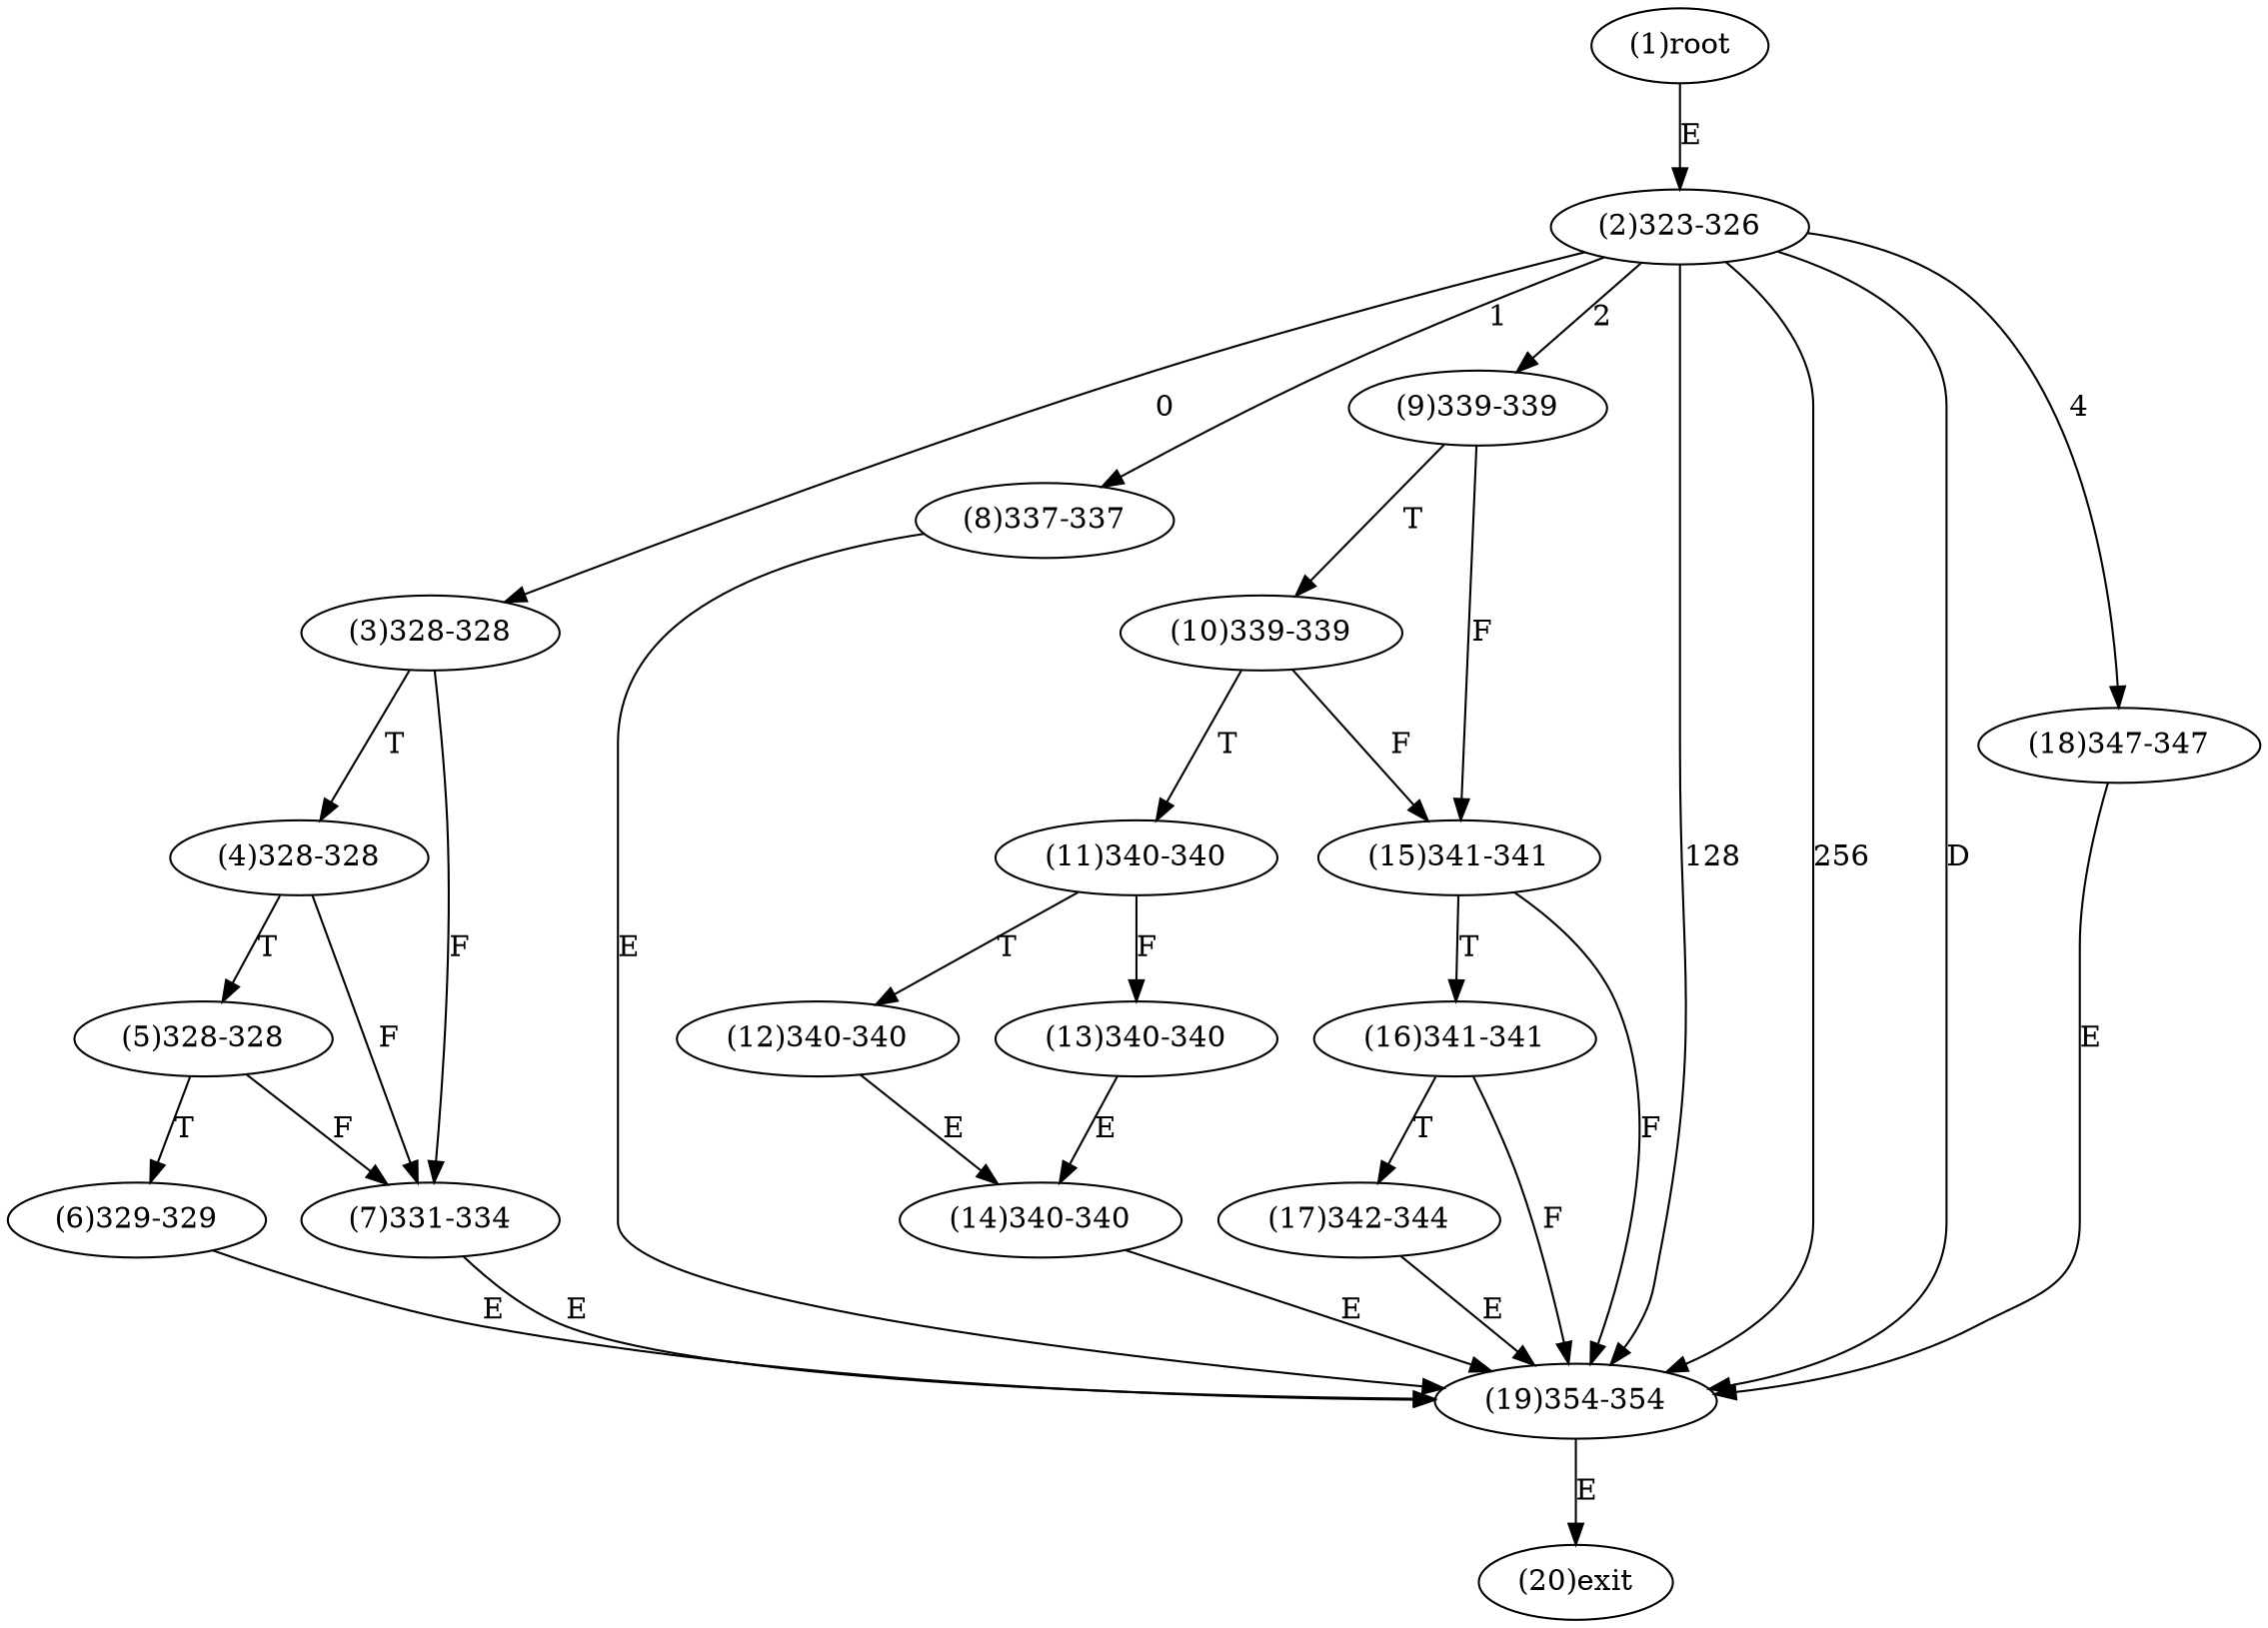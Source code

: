 digraph "" { 
1[ label="(1)root"];
2[ label="(2)323-326"];
3[ label="(3)328-328"];
4[ label="(4)328-328"];
5[ label="(5)328-328"];
6[ label="(6)329-329"];
7[ label="(7)331-334"];
8[ label="(8)337-337"];
9[ label="(9)339-339"];
10[ label="(10)339-339"];
11[ label="(11)340-340"];
12[ label="(12)340-340"];
13[ label="(13)340-340"];
14[ label="(14)340-340"];
15[ label="(15)341-341"];
17[ label="(17)342-344"];
16[ label="(16)341-341"];
19[ label="(19)354-354"];
18[ label="(18)347-347"];
20[ label="(20)exit"];
1->2[ label="E"];
2->3[ label="0"];
2->8[ label="1"];
2->9[ label="2"];
2->18[ label="4"];
2->19[ label="128"];
2->19[ label="256"];
2->19[ label="D"];
3->7[ label="F"];
3->4[ label="T"];
4->7[ label="F"];
4->5[ label="T"];
5->7[ label="F"];
5->6[ label="T"];
6->19[ label="E"];
7->19[ label="E"];
8->19[ label="E"];
9->15[ label="F"];
9->10[ label="T"];
10->15[ label="F"];
10->11[ label="T"];
11->13[ label="F"];
11->12[ label="T"];
12->14[ label="E"];
13->14[ label="E"];
14->19[ label="E"];
15->19[ label="F"];
15->16[ label="T"];
16->19[ label="F"];
16->17[ label="T"];
17->19[ label="E"];
18->19[ label="E"];
19->20[ label="E"];
}